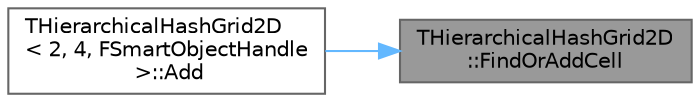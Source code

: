 digraph "THierarchicalHashGrid2D::FindOrAddCell"
{
 // INTERACTIVE_SVG=YES
 // LATEX_PDF_SIZE
  bgcolor="transparent";
  edge [fontname=Helvetica,fontsize=10,labelfontname=Helvetica,labelfontsize=10];
  node [fontname=Helvetica,fontsize=10,shape=box,height=0.2,width=0.4];
  rankdir="RL";
  Node1 [id="Node000001",label="THierarchicalHashGrid2D\l::FindOrAddCell",height=0.2,width=0.4,color="gray40", fillcolor="grey60", style="filled", fontcolor="black",tooltip="Returns a cell for specific location and level, creates new cell if it does not exist."];
  Node1 -> Node2 [id="edge1_Node000001_Node000002",dir="back",color="steelblue1",style="solid",tooltip=" "];
  Node2 [id="Node000002",label="THierarchicalHashGrid2D\l\< 2, 4, FSmartObjectHandle\l \>::Add",height=0.2,width=0.4,color="grey40", fillcolor="white", style="filled",URL="$df/dd8/classTHierarchicalHashGrid2D.html#a11e7c78c649514beb303b233426cb468",tooltip=" "];
}
